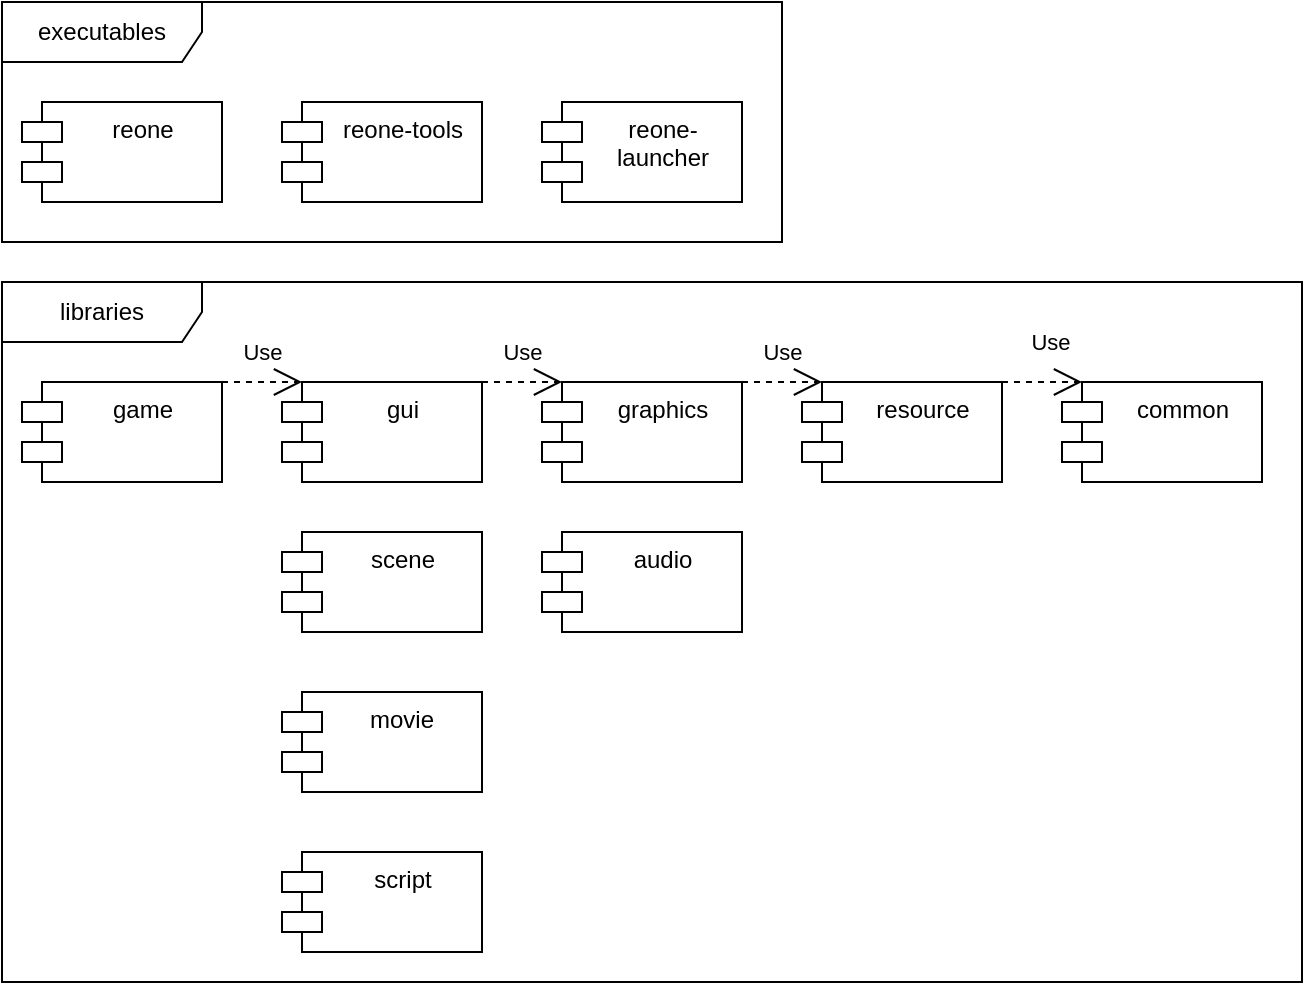 <mxfile version="17.4.2" type="device"><diagram id="C5RBs43oDa-KdzZeNtuy" name="Page-1"><mxGraphModel dx="1422" dy="1935" grid="1" gridSize="10" guides="1" tooltips="1" connect="1" arrows="1" fold="1" page="1" pageScale="1" pageWidth="827" pageHeight="1169" math="0" shadow="0"><root><mxCell id="WIyWlLk6GJQsqaUBKTNV-0"/><mxCell id="WIyWlLk6GJQsqaUBKTNV-1" parent="WIyWlLk6GJQsqaUBKTNV-0"/><mxCell id="uwfJpqVd9WzeynNxQDzf-1" value="executables" style="shape=umlFrame;whiteSpace=wrap;html=1;width=100;height=30;flipH=0;" parent="WIyWlLk6GJQsqaUBKTNV-1" vertex="1"><mxGeometry x="20" y="-1150" width="390" height="120" as="geometry"/></mxCell><mxCell id="uwfJpqVd9WzeynNxQDzf-5" value="libraries" style="shape=umlFrame;whiteSpace=wrap;html=1;width=100;height=30;" parent="WIyWlLk6GJQsqaUBKTNV-1" vertex="1"><mxGeometry x="20" y="-1010" width="650" height="350" as="geometry"/></mxCell><mxCell id="wTLT_p1KPuhMP4MYyWY3-7" value="common" style="shape=module;align=left;spacingLeft=20;align=center;verticalAlign=top;html=1;" parent="WIyWlLk6GJQsqaUBKTNV-1" vertex="1"><mxGeometry x="550" y="-960" width="100" height="50" as="geometry"/></mxCell><mxCell id="gnWsdmeyHeUerrLaL-5L-1" value="audio" style="shape=module;align=left;spacingLeft=20;align=center;verticalAlign=top;html=1;" parent="WIyWlLk6GJQsqaUBKTNV-1" vertex="1"><mxGeometry x="290" y="-885" width="100" height="50" as="geometry"/></mxCell><mxCell id="gnWsdmeyHeUerrLaL-5L-2" value="graphics" style="shape=module;align=left;spacingLeft=20;align=center;verticalAlign=top;html=1;" parent="WIyWlLk6GJQsqaUBKTNV-1" vertex="1"><mxGeometry x="290" y="-960" width="100" height="50" as="geometry"/></mxCell><mxCell id="gnWsdmeyHeUerrLaL-5L-3" value="resource" style="shape=module;align=left;spacingLeft=20;align=center;verticalAlign=top;html=1;" parent="WIyWlLk6GJQsqaUBKTNV-1" vertex="1"><mxGeometry x="420" y="-960" width="100" height="50" as="geometry"/></mxCell><mxCell id="gnWsdmeyHeUerrLaL-5L-4" value="scene" style="shape=module;align=left;spacingLeft=20;align=center;verticalAlign=top;html=1;" parent="WIyWlLk6GJQsqaUBKTNV-1" vertex="1"><mxGeometry x="160" y="-885" width="100" height="50" as="geometry"/></mxCell><mxCell id="gnWsdmeyHeUerrLaL-5L-5" value="gui" style="shape=module;align=left;spacingLeft=20;align=center;verticalAlign=top;html=1;" parent="WIyWlLk6GJQsqaUBKTNV-1" vertex="1"><mxGeometry x="160" y="-960" width="100" height="50" as="geometry"/></mxCell><mxCell id="gnWsdmeyHeUerrLaL-5L-6" value="script" style="shape=module;align=left;spacingLeft=20;align=center;verticalAlign=top;html=1;" parent="WIyWlLk6GJQsqaUBKTNV-1" vertex="1"><mxGeometry x="160" y="-725" width="100" height="50" as="geometry"/></mxCell><mxCell id="hj-piPnPRJIngDWY3FeU-0" value="movie" style="shape=module;align=left;spacingLeft=20;align=center;verticalAlign=top;" parent="WIyWlLk6GJQsqaUBKTNV-1" vertex="1"><mxGeometry x="160" y="-805" width="100" height="50" as="geometry"/></mxCell><mxCell id="I3G3cURbtehbN5HBRmtp-7" value="Use" style="endArrow=open;endSize=12;dashed=1;html=1;exitX=1;exitY=0;exitDx=0;exitDy=0;entryX=0;entryY=0;entryDx=10;entryDy=0;entryPerimeter=0;" parent="WIyWlLk6GJQsqaUBKTNV-1" source="gnWsdmeyHeUerrLaL-5L-5" target="gnWsdmeyHeUerrLaL-5L-2" edge="1"><mxGeometry y="15" width="160" relative="1" as="geometry"><mxPoint x="160" y="-805" as="sourcePoint"/><mxPoint x="320" y="-805" as="targetPoint"/><mxPoint as="offset"/></mxGeometry></mxCell><mxCell id="I3G3cURbtehbN5HBRmtp-8" value="Use" style="endArrow=open;endSize=12;dashed=1;html=1;exitX=1;exitY=0;exitDx=0;exitDy=0;entryX=0;entryY=0;entryDx=10;entryDy=0;entryPerimeter=0;" parent="WIyWlLk6GJQsqaUBKTNV-1" source="gnWsdmeyHeUerrLaL-5L-2" target="gnWsdmeyHeUerrLaL-5L-3" edge="1"><mxGeometry y="15" width="160" relative="1" as="geometry"><mxPoint x="320" y="-795" as="sourcePoint"/><mxPoint x="480" y="-795" as="targetPoint"/><mxPoint as="offset"/></mxGeometry></mxCell><mxCell id="I3G3cURbtehbN5HBRmtp-9" value="Use" style="endArrow=open;endSize=12;dashed=1;html=1;exitX=1;exitY=0;exitDx=0;exitDy=0;entryX=0;entryY=0;entryDx=10;entryDy=0;entryPerimeter=0;" parent="WIyWlLk6GJQsqaUBKTNV-1" source="gnWsdmeyHeUerrLaL-5L-3" target="wTLT_p1KPuhMP4MYyWY3-7" edge="1"><mxGeometry x="0.2" y="20" width="160" relative="1" as="geometry"><mxPoint x="380" y="-785" as="sourcePoint"/><mxPoint x="540" y="-785" as="targetPoint"/><mxPoint as="offset"/></mxGeometry></mxCell><mxCell id="uwfJpqVd9WzeynNxQDzf-8" value="" style="group" parent="WIyWlLk6GJQsqaUBKTNV-1" vertex="1" connectable="0"><mxGeometry x="20" y="-1150" width="260" height="120" as="geometry"/></mxCell><mxCell id="wTLT_p1KPuhMP4MYyWY3-14" value="reone" style="shape=module;align=left;spacingLeft=20;align=center;verticalAlign=top;html=1;" parent="uwfJpqVd9WzeynNxQDzf-8" vertex="1"><mxGeometry x="10" y="50" width="100" height="50" as="geometry"/></mxCell><mxCell id="wTLT_p1KPuhMP4MYyWY3-15" value="reone-tools" style="shape=module;align=left;spacingLeft=20;align=center;verticalAlign=top;html=1;" parent="uwfJpqVd9WzeynNxQDzf-8" vertex="1"><mxGeometry x="140" y="50" width="100" height="50" as="geometry"/></mxCell><mxCell id="v-eWyspMXQ56PKsTLA4A-5" value="reone-&lt;br&gt;launcher" style="shape=module;align=left;spacingLeft=20;align=center;verticalAlign=top;html=1;" parent="WIyWlLk6GJQsqaUBKTNV-1" vertex="1"><mxGeometry x="290" y="-1100" width="100" height="50" as="geometry"/></mxCell><mxCell id="F_gQUoQRdA11ZhNdmKd8-1" value="game" style="shape=module;align=center;spacingLeft=20;align=center;verticalAlign=top;html=1;labelPosition=center;verticalLabelPosition=middle;" parent="WIyWlLk6GJQsqaUBKTNV-1" vertex="1"><mxGeometry x="30" y="-960" width="100" height="50" as="geometry"/></mxCell><mxCell id="F_gQUoQRdA11ZhNdmKd8-5" value="Use" style="endArrow=open;endSize=12;dashed=1;html=1;rounded=0;edgeStyle=orthogonalEdgeStyle;exitX=1;exitY=0;exitDx=0;exitDy=0;entryX=0;entryY=0;entryDx=10;entryDy=0;entryPerimeter=0;" parent="WIyWlLk6GJQsqaUBKTNV-1" target="gnWsdmeyHeUerrLaL-5L-5" edge="1"><mxGeometry x="0.003" y="15" width="160" relative="1" as="geometry"><mxPoint x="130" y="-960" as="sourcePoint"/><mxPoint x="320" y="-985" as="targetPoint"/><Array as="points"><mxPoint x="150" y="-960"/><mxPoint x="150" y="-960"/></Array><mxPoint as="offset"/></mxGeometry></mxCell></root></mxGraphModel></diagram></mxfile>